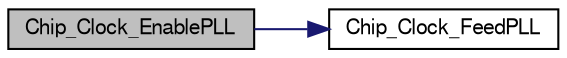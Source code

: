 digraph "Chip_Clock_EnablePLL"
{
  edge [fontname="FreeSans",fontsize="10",labelfontname="FreeSans",labelfontsize="10"];
  node [fontname="FreeSans",fontsize="10",shape=record];
  rankdir="LR";
  Node1 [label="Chip_Clock_EnablePLL",height=0.2,width=0.4,color="black", fillcolor="grey75", style="filled", fontcolor="black"];
  Node1 -> Node2 [color="midnightblue",fontsize="10",style="solid"];
  Node2 [label="Chip_Clock_FeedPLL",height=0.2,width=0.4,color="black", fillcolor="white", style="filled",URL="$group__CLOCK__17XX__40XX.html#ga4d4cc965838cf2c5cddafd07aa66a790",tooltip="Feeds a PLL. "];
}
